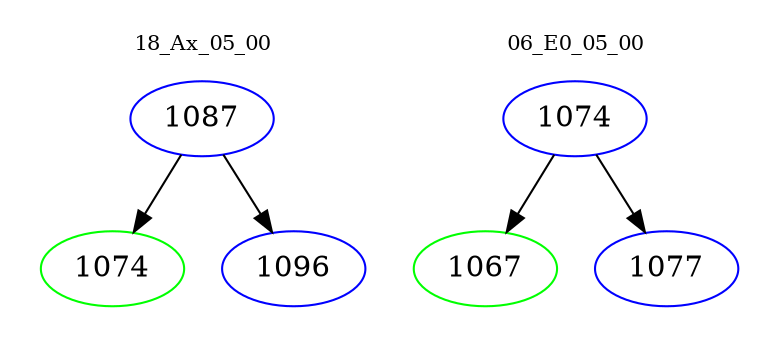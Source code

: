 digraph{
subgraph cluster_0 {
color = white
label = "18_Ax_05_00";
fontsize=10;
T0_1087 [label="1087", color="blue"]
T0_1087 -> T0_1074 [color="black"]
T0_1074 [label="1074", color="green"]
T0_1087 -> T0_1096 [color="black"]
T0_1096 [label="1096", color="blue"]
}
subgraph cluster_1 {
color = white
label = "06_E0_05_00";
fontsize=10;
T1_1074 [label="1074", color="blue"]
T1_1074 -> T1_1067 [color="black"]
T1_1067 [label="1067", color="green"]
T1_1074 -> T1_1077 [color="black"]
T1_1077 [label="1077", color="blue"]
}
}
